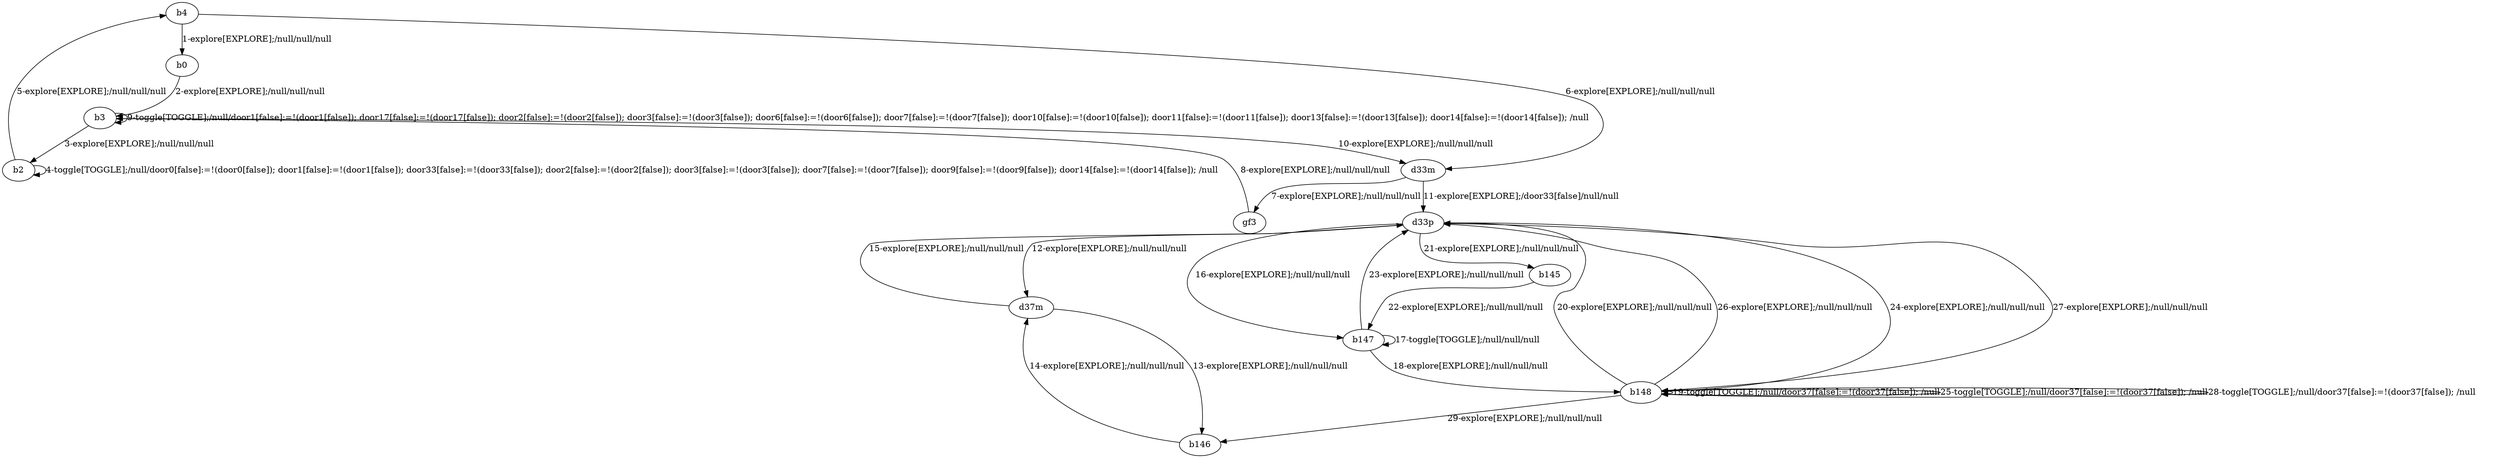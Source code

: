 # Total number of goals covered by this test: 1
# b148 --> b146

digraph g {
"b4" -> "b0" [label = "1-explore[EXPLORE];/null/null/null"];
"b0" -> "b3" [label = "2-explore[EXPLORE];/null/null/null"];
"b3" -> "b2" [label = "3-explore[EXPLORE];/null/null/null"];
"b2" -> "b2" [label = "4-toggle[TOGGLE];/null/door0[false]:=!(door0[false]); door1[false]:=!(door1[false]); door33[false]:=!(door33[false]); door2[false]:=!(door2[false]); door3[false]:=!(door3[false]); door7[false]:=!(door7[false]); door9[false]:=!(door9[false]); door14[false]:=!(door14[false]); /null"];
"b2" -> "b4" [label = "5-explore[EXPLORE];/null/null/null"];
"b4" -> "d33m" [label = "6-explore[EXPLORE];/null/null/null"];
"d33m" -> "gf3" [label = "7-explore[EXPLORE];/null/null/null"];
"gf3" -> "b3" [label = "8-explore[EXPLORE];/null/null/null"];
"b3" -> "b3" [label = "9-toggle[TOGGLE];/null/door1[false]:=!(door1[false]); door17[false]:=!(door17[false]); door2[false]:=!(door2[false]); door3[false]:=!(door3[false]); door6[false]:=!(door6[false]); door7[false]:=!(door7[false]); door10[false]:=!(door10[false]); door11[false]:=!(door11[false]); door13[false]:=!(door13[false]); door14[false]:=!(door14[false]); /null"];
"b3" -> "d33m" [label = "10-explore[EXPLORE];/null/null/null"];
"d33m" -> "d33p" [label = "11-explore[EXPLORE];/door33[false]/null/null"];
"d33p" -> "d37m" [label = "12-explore[EXPLORE];/null/null/null"];
"d37m" -> "b146" [label = "13-explore[EXPLORE];/null/null/null"];
"b146" -> "d37m" [label = "14-explore[EXPLORE];/null/null/null"];
"d37m" -> "d33p" [label = "15-explore[EXPLORE];/null/null/null"];
"d33p" -> "b147" [label = "16-explore[EXPLORE];/null/null/null"];
"b147" -> "b147" [label = "17-toggle[TOGGLE];/null/null/null"];
"b147" -> "b148" [label = "18-explore[EXPLORE];/null/null/null"];
"b148" -> "b148" [label = "19-toggle[TOGGLE];/null/door37[false]:=!(door37[false]); /null"];
"b148" -> "d33p" [label = "20-explore[EXPLORE];/null/null/null"];
"d33p" -> "b145" [label = "21-explore[EXPLORE];/null/null/null"];
"b145" -> "b147" [label = "22-explore[EXPLORE];/null/null/null"];
"b147" -> "d33p" [label = "23-explore[EXPLORE];/null/null/null"];
"d33p" -> "b148" [label = "24-explore[EXPLORE];/null/null/null"];
"b148" -> "b148" [label = "25-toggle[TOGGLE];/null/door37[false]:=!(door37[false]); /null"];
"b148" -> "d33p" [label = "26-explore[EXPLORE];/null/null/null"];
"d33p" -> "b148" [label = "27-explore[EXPLORE];/null/null/null"];
"b148" -> "b148" [label = "28-toggle[TOGGLE];/null/door37[false]:=!(door37[false]); /null"];
"b148" -> "b146" [label = "29-explore[EXPLORE];/null/null/null"];
}
